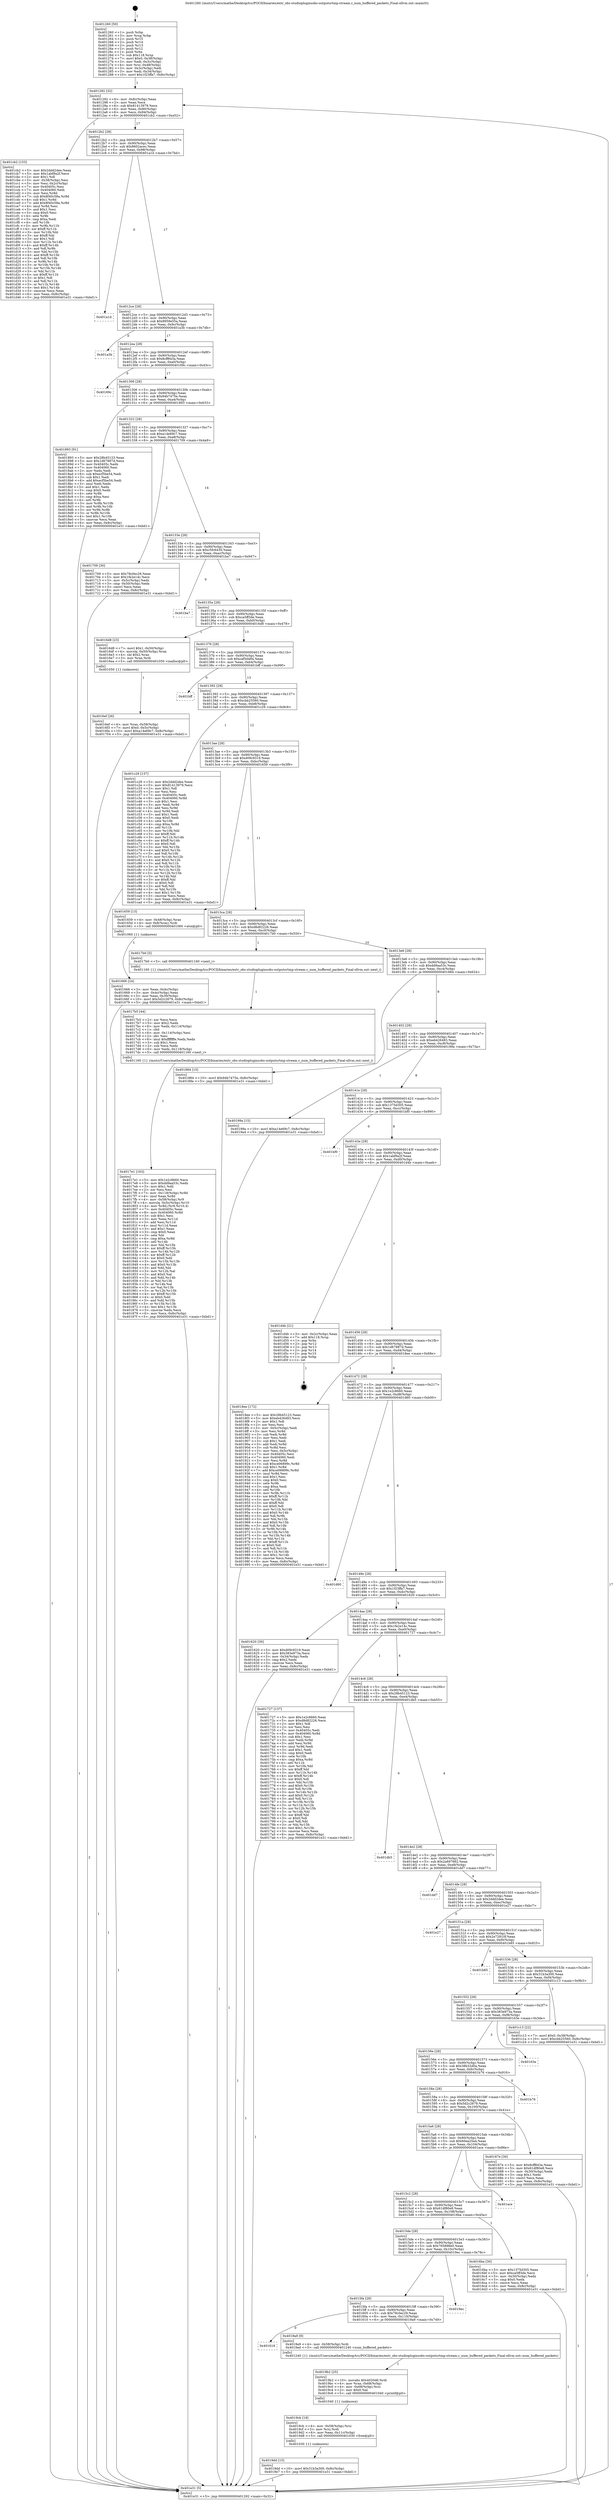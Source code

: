 digraph "0x401260" {
  label = "0x401260 (/mnt/c/Users/mathe/Desktop/tcc/POCII/binaries/extr_obs-studiopluginsobs-outputsrtmp-stream.c_num_buffered_packets_Final-ollvm.out::main(0))"
  labelloc = "t"
  node[shape=record]

  Entry [label="",width=0.3,height=0.3,shape=circle,fillcolor=black,style=filled]
  "0x401292" [label="{
     0x401292 [32]\l
     | [instrs]\l
     &nbsp;&nbsp;0x401292 \<+6\>: mov -0x8c(%rbp),%eax\l
     &nbsp;&nbsp;0x401298 \<+2\>: mov %eax,%ecx\l
     &nbsp;&nbsp;0x40129a \<+6\>: sub $0x81413979,%ecx\l
     &nbsp;&nbsp;0x4012a0 \<+6\>: mov %eax,-0x90(%rbp)\l
     &nbsp;&nbsp;0x4012a6 \<+6\>: mov %ecx,-0x94(%rbp)\l
     &nbsp;&nbsp;0x4012ac \<+6\>: je 0000000000401cb2 \<main+0xa52\>\l
  }"]
  "0x401cb2" [label="{
     0x401cb2 [153]\l
     | [instrs]\l
     &nbsp;&nbsp;0x401cb2 \<+5\>: mov $0x2ddd2dee,%eax\l
     &nbsp;&nbsp;0x401cb7 \<+5\>: mov $0x1abf9a2f,%ecx\l
     &nbsp;&nbsp;0x401cbc \<+2\>: mov $0x1,%dl\l
     &nbsp;&nbsp;0x401cbe \<+3\>: mov -0x38(%rbp),%esi\l
     &nbsp;&nbsp;0x401cc1 \<+3\>: mov %esi,-0x2c(%rbp)\l
     &nbsp;&nbsp;0x401cc4 \<+7\>: mov 0x40405c,%esi\l
     &nbsp;&nbsp;0x401ccb \<+7\>: mov 0x404060,%edi\l
     &nbsp;&nbsp;0x401cd2 \<+3\>: mov %esi,%r8d\l
     &nbsp;&nbsp;0x401cd5 \<+7\>: sub $0x8f40c58a,%r8d\l
     &nbsp;&nbsp;0x401cdc \<+4\>: sub $0x1,%r8d\l
     &nbsp;&nbsp;0x401ce0 \<+7\>: add $0x8f40c58a,%r8d\l
     &nbsp;&nbsp;0x401ce7 \<+4\>: imul %r8d,%esi\l
     &nbsp;&nbsp;0x401ceb \<+3\>: and $0x1,%esi\l
     &nbsp;&nbsp;0x401cee \<+3\>: cmp $0x0,%esi\l
     &nbsp;&nbsp;0x401cf1 \<+4\>: sete %r9b\l
     &nbsp;&nbsp;0x401cf5 \<+3\>: cmp $0xa,%edi\l
     &nbsp;&nbsp;0x401cf8 \<+4\>: setl %r10b\l
     &nbsp;&nbsp;0x401cfc \<+3\>: mov %r9b,%r11b\l
     &nbsp;&nbsp;0x401cff \<+4\>: xor $0xff,%r11b\l
     &nbsp;&nbsp;0x401d03 \<+3\>: mov %r10b,%bl\l
     &nbsp;&nbsp;0x401d06 \<+3\>: xor $0xff,%bl\l
     &nbsp;&nbsp;0x401d09 \<+3\>: xor $0x1,%dl\l
     &nbsp;&nbsp;0x401d0c \<+3\>: mov %r11b,%r14b\l
     &nbsp;&nbsp;0x401d0f \<+4\>: and $0xff,%r14b\l
     &nbsp;&nbsp;0x401d13 \<+3\>: and %dl,%r9b\l
     &nbsp;&nbsp;0x401d16 \<+3\>: mov %bl,%r15b\l
     &nbsp;&nbsp;0x401d19 \<+4\>: and $0xff,%r15b\l
     &nbsp;&nbsp;0x401d1d \<+3\>: and %dl,%r10b\l
     &nbsp;&nbsp;0x401d20 \<+3\>: or %r9b,%r14b\l
     &nbsp;&nbsp;0x401d23 \<+3\>: or %r10b,%r15b\l
     &nbsp;&nbsp;0x401d26 \<+3\>: xor %r15b,%r14b\l
     &nbsp;&nbsp;0x401d29 \<+3\>: or %bl,%r11b\l
     &nbsp;&nbsp;0x401d2c \<+4\>: xor $0xff,%r11b\l
     &nbsp;&nbsp;0x401d30 \<+3\>: or $0x1,%dl\l
     &nbsp;&nbsp;0x401d33 \<+3\>: and %dl,%r11b\l
     &nbsp;&nbsp;0x401d36 \<+3\>: or %r11b,%r14b\l
     &nbsp;&nbsp;0x401d39 \<+4\>: test $0x1,%r14b\l
     &nbsp;&nbsp;0x401d3d \<+3\>: cmovne %ecx,%eax\l
     &nbsp;&nbsp;0x401d40 \<+6\>: mov %eax,-0x8c(%rbp)\l
     &nbsp;&nbsp;0x401d46 \<+5\>: jmp 0000000000401e31 \<main+0xbd1\>\l
  }"]
  "0x4012b2" [label="{
     0x4012b2 [28]\l
     | [instrs]\l
     &nbsp;&nbsp;0x4012b2 \<+5\>: jmp 00000000004012b7 \<main+0x57\>\l
     &nbsp;&nbsp;0x4012b7 \<+6\>: mov -0x90(%rbp),%eax\l
     &nbsp;&nbsp;0x4012bd \<+5\>: sub $0x8602acec,%eax\l
     &nbsp;&nbsp;0x4012c2 \<+6\>: mov %eax,-0x98(%rbp)\l
     &nbsp;&nbsp;0x4012c8 \<+6\>: je 0000000000401a1d \<main+0x7bd\>\l
  }"]
  Exit [label="",width=0.3,height=0.3,shape=circle,fillcolor=black,style=filled,peripheries=2]
  "0x401a1d" [label="{
     0x401a1d\l
  }", style=dashed]
  "0x4012ce" [label="{
     0x4012ce [28]\l
     | [instrs]\l
     &nbsp;&nbsp;0x4012ce \<+5\>: jmp 00000000004012d3 \<main+0x73\>\l
     &nbsp;&nbsp;0x4012d3 \<+6\>: mov -0x90(%rbp),%eax\l
     &nbsp;&nbsp;0x4012d9 \<+5\>: sub $0x8959e55a,%eax\l
     &nbsp;&nbsp;0x4012de \<+6\>: mov %eax,-0x9c(%rbp)\l
     &nbsp;&nbsp;0x4012e4 \<+6\>: je 0000000000401a3b \<main+0x7db\>\l
  }"]
  "0x4019dd" [label="{
     0x4019dd [15]\l
     | [instrs]\l
     &nbsp;&nbsp;0x4019dd \<+10\>: movl $0x31b3a300,-0x8c(%rbp)\l
     &nbsp;&nbsp;0x4019e7 \<+5\>: jmp 0000000000401e31 \<main+0xbd1\>\l
  }"]
  "0x401a3b" [label="{
     0x401a3b\l
  }", style=dashed]
  "0x4012ea" [label="{
     0x4012ea [28]\l
     | [instrs]\l
     &nbsp;&nbsp;0x4012ea \<+5\>: jmp 00000000004012ef \<main+0x8f\>\l
     &nbsp;&nbsp;0x4012ef \<+6\>: mov -0x90(%rbp),%eax\l
     &nbsp;&nbsp;0x4012f5 \<+5\>: sub $0x8cff843a,%eax\l
     &nbsp;&nbsp;0x4012fa \<+6\>: mov %eax,-0xa0(%rbp)\l
     &nbsp;&nbsp;0x401300 \<+6\>: je 000000000040169c \<main+0x43c\>\l
  }"]
  "0x4019cb" [label="{
     0x4019cb [18]\l
     | [instrs]\l
     &nbsp;&nbsp;0x4019cb \<+4\>: mov -0x58(%rbp),%rsi\l
     &nbsp;&nbsp;0x4019cf \<+3\>: mov %rsi,%rdi\l
     &nbsp;&nbsp;0x4019d2 \<+6\>: mov %eax,-0x11c(%rbp)\l
     &nbsp;&nbsp;0x4019d8 \<+5\>: call 0000000000401030 \<free@plt\>\l
     | [calls]\l
     &nbsp;&nbsp;0x401030 \{1\} (unknown)\l
  }"]
  "0x40169c" [label="{
     0x40169c\l
  }", style=dashed]
  "0x401306" [label="{
     0x401306 [28]\l
     | [instrs]\l
     &nbsp;&nbsp;0x401306 \<+5\>: jmp 000000000040130b \<main+0xab\>\l
     &nbsp;&nbsp;0x40130b \<+6\>: mov -0x90(%rbp),%eax\l
     &nbsp;&nbsp;0x401311 \<+5\>: sub $0x94b7475e,%eax\l
     &nbsp;&nbsp;0x401316 \<+6\>: mov %eax,-0xa4(%rbp)\l
     &nbsp;&nbsp;0x40131c \<+6\>: je 0000000000401893 \<main+0x633\>\l
  }"]
  "0x4019b2" [label="{
     0x4019b2 [25]\l
     | [instrs]\l
     &nbsp;&nbsp;0x4019b2 \<+10\>: movabs $0x4020d6,%rdi\l
     &nbsp;&nbsp;0x4019bc \<+4\>: mov %rax,-0x68(%rbp)\l
     &nbsp;&nbsp;0x4019c0 \<+4\>: mov -0x68(%rbp),%rsi\l
     &nbsp;&nbsp;0x4019c4 \<+2\>: mov $0x0,%al\l
     &nbsp;&nbsp;0x4019c6 \<+5\>: call 0000000000401040 \<printf@plt\>\l
     | [calls]\l
     &nbsp;&nbsp;0x401040 \{1\} (unknown)\l
  }"]
  "0x401893" [label="{
     0x401893 [91]\l
     | [instrs]\l
     &nbsp;&nbsp;0x401893 \<+5\>: mov $0x28b45123,%eax\l
     &nbsp;&nbsp;0x401898 \<+5\>: mov $0x1d67887d,%ecx\l
     &nbsp;&nbsp;0x40189d \<+7\>: mov 0x40405c,%edx\l
     &nbsp;&nbsp;0x4018a4 \<+7\>: mov 0x404060,%esi\l
     &nbsp;&nbsp;0x4018ab \<+2\>: mov %edx,%edi\l
     &nbsp;&nbsp;0x4018ad \<+6\>: sub $0xecf5be54,%edi\l
     &nbsp;&nbsp;0x4018b3 \<+3\>: sub $0x1,%edi\l
     &nbsp;&nbsp;0x4018b6 \<+6\>: add $0xecf5be54,%edi\l
     &nbsp;&nbsp;0x4018bc \<+3\>: imul %edi,%edx\l
     &nbsp;&nbsp;0x4018bf \<+3\>: and $0x1,%edx\l
     &nbsp;&nbsp;0x4018c2 \<+3\>: cmp $0x0,%edx\l
     &nbsp;&nbsp;0x4018c5 \<+4\>: sete %r8b\l
     &nbsp;&nbsp;0x4018c9 \<+3\>: cmp $0xa,%esi\l
     &nbsp;&nbsp;0x4018cc \<+4\>: setl %r9b\l
     &nbsp;&nbsp;0x4018d0 \<+3\>: mov %r8b,%r10b\l
     &nbsp;&nbsp;0x4018d3 \<+3\>: and %r9b,%r10b\l
     &nbsp;&nbsp;0x4018d6 \<+3\>: xor %r9b,%r8b\l
     &nbsp;&nbsp;0x4018d9 \<+3\>: or %r8b,%r10b\l
     &nbsp;&nbsp;0x4018dc \<+4\>: test $0x1,%r10b\l
     &nbsp;&nbsp;0x4018e0 \<+3\>: cmovne %ecx,%eax\l
     &nbsp;&nbsp;0x4018e3 \<+6\>: mov %eax,-0x8c(%rbp)\l
     &nbsp;&nbsp;0x4018e9 \<+5\>: jmp 0000000000401e31 \<main+0xbd1\>\l
  }"]
  "0x401322" [label="{
     0x401322 [28]\l
     | [instrs]\l
     &nbsp;&nbsp;0x401322 \<+5\>: jmp 0000000000401327 \<main+0xc7\>\l
     &nbsp;&nbsp;0x401327 \<+6\>: mov -0x90(%rbp),%eax\l
     &nbsp;&nbsp;0x40132d \<+5\>: sub $0xa14e69c7,%eax\l
     &nbsp;&nbsp;0x401332 \<+6\>: mov %eax,-0xa8(%rbp)\l
     &nbsp;&nbsp;0x401338 \<+6\>: je 0000000000401709 \<main+0x4a9\>\l
  }"]
  "0x401616" [label="{
     0x401616\l
  }", style=dashed]
  "0x401709" [label="{
     0x401709 [30]\l
     | [instrs]\l
     &nbsp;&nbsp;0x401709 \<+5\>: mov $0x78c0ec29,%eax\l
     &nbsp;&nbsp;0x40170e \<+5\>: mov $0x1fe2e14c,%ecx\l
     &nbsp;&nbsp;0x401713 \<+3\>: mov -0x5c(%rbp),%edx\l
     &nbsp;&nbsp;0x401716 \<+3\>: cmp -0x50(%rbp),%edx\l
     &nbsp;&nbsp;0x401719 \<+3\>: cmovl %ecx,%eax\l
     &nbsp;&nbsp;0x40171c \<+6\>: mov %eax,-0x8c(%rbp)\l
     &nbsp;&nbsp;0x401722 \<+5\>: jmp 0000000000401e31 \<main+0xbd1\>\l
  }"]
  "0x40133e" [label="{
     0x40133e [28]\l
     | [instrs]\l
     &nbsp;&nbsp;0x40133e \<+5\>: jmp 0000000000401343 \<main+0xe3\>\l
     &nbsp;&nbsp;0x401343 \<+6\>: mov -0x90(%rbp),%eax\l
     &nbsp;&nbsp;0x401349 \<+5\>: sub $0xc5fc6430,%eax\l
     &nbsp;&nbsp;0x40134e \<+6\>: mov %eax,-0xac(%rbp)\l
     &nbsp;&nbsp;0x401354 \<+6\>: je 0000000000401ba7 \<main+0x947\>\l
  }"]
  "0x4019a9" [label="{
     0x4019a9 [9]\l
     | [instrs]\l
     &nbsp;&nbsp;0x4019a9 \<+4\>: mov -0x58(%rbp),%rdi\l
     &nbsp;&nbsp;0x4019ad \<+5\>: call 0000000000401240 \<num_buffered_packets\>\l
     | [calls]\l
     &nbsp;&nbsp;0x401240 \{1\} (/mnt/c/Users/mathe/Desktop/tcc/POCII/binaries/extr_obs-studiopluginsobs-outputsrtmp-stream.c_num_buffered_packets_Final-ollvm.out::num_buffered_packets)\l
  }"]
  "0x401ba7" [label="{
     0x401ba7\l
  }", style=dashed]
  "0x40135a" [label="{
     0x40135a [28]\l
     | [instrs]\l
     &nbsp;&nbsp;0x40135a \<+5\>: jmp 000000000040135f \<main+0xff\>\l
     &nbsp;&nbsp;0x40135f \<+6\>: mov -0x90(%rbp),%eax\l
     &nbsp;&nbsp;0x401365 \<+5\>: sub $0xca5ff3de,%eax\l
     &nbsp;&nbsp;0x40136a \<+6\>: mov %eax,-0xb0(%rbp)\l
     &nbsp;&nbsp;0x401370 \<+6\>: je 00000000004016d8 \<main+0x478\>\l
  }"]
  "0x4015fa" [label="{
     0x4015fa [28]\l
     | [instrs]\l
     &nbsp;&nbsp;0x4015fa \<+5\>: jmp 00000000004015ff \<main+0x39f\>\l
     &nbsp;&nbsp;0x4015ff \<+6\>: mov -0x90(%rbp),%eax\l
     &nbsp;&nbsp;0x401605 \<+5\>: sub $0x78c0ec29,%eax\l
     &nbsp;&nbsp;0x40160a \<+6\>: mov %eax,-0x110(%rbp)\l
     &nbsp;&nbsp;0x401610 \<+6\>: je 00000000004019a9 \<main+0x749\>\l
  }"]
  "0x4016d8" [label="{
     0x4016d8 [23]\l
     | [instrs]\l
     &nbsp;&nbsp;0x4016d8 \<+7\>: movl $0x1,-0x50(%rbp)\l
     &nbsp;&nbsp;0x4016df \<+4\>: movslq -0x50(%rbp),%rax\l
     &nbsp;&nbsp;0x4016e3 \<+4\>: shl $0x2,%rax\l
     &nbsp;&nbsp;0x4016e7 \<+3\>: mov %rax,%rdi\l
     &nbsp;&nbsp;0x4016ea \<+5\>: call 0000000000401050 \<malloc@plt\>\l
     | [calls]\l
     &nbsp;&nbsp;0x401050 \{1\} (unknown)\l
  }"]
  "0x401376" [label="{
     0x401376 [28]\l
     | [instrs]\l
     &nbsp;&nbsp;0x401376 \<+5\>: jmp 000000000040137b \<main+0x11b\>\l
     &nbsp;&nbsp;0x40137b \<+6\>: mov -0x90(%rbp),%eax\l
     &nbsp;&nbsp;0x401381 \<+5\>: sub $0xcaf5d484,%eax\l
     &nbsp;&nbsp;0x401386 \<+6\>: mov %eax,-0xb4(%rbp)\l
     &nbsp;&nbsp;0x40138c \<+6\>: je 0000000000401bff \<main+0x99f\>\l
  }"]
  "0x4019ec" [label="{
     0x4019ec\l
  }", style=dashed]
  "0x401bff" [label="{
     0x401bff\l
  }", style=dashed]
  "0x401392" [label="{
     0x401392 [28]\l
     | [instrs]\l
     &nbsp;&nbsp;0x401392 \<+5\>: jmp 0000000000401397 \<main+0x137\>\l
     &nbsp;&nbsp;0x401397 \<+6\>: mov -0x90(%rbp),%eax\l
     &nbsp;&nbsp;0x40139d \<+5\>: sub $0xcbb25560,%eax\l
     &nbsp;&nbsp;0x4013a2 \<+6\>: mov %eax,-0xb8(%rbp)\l
     &nbsp;&nbsp;0x4013a8 \<+6\>: je 0000000000401c29 \<main+0x9c9\>\l
  }"]
  "0x4017e1" [label="{
     0x4017e1 [163]\l
     | [instrs]\l
     &nbsp;&nbsp;0x4017e1 \<+5\>: mov $0x1e2c8660,%ecx\l
     &nbsp;&nbsp;0x4017e6 \<+5\>: mov $0xdd9aa53c,%edx\l
     &nbsp;&nbsp;0x4017eb \<+3\>: mov $0x1,%dil\l
     &nbsp;&nbsp;0x4017ee \<+2\>: xor %esi,%esi\l
     &nbsp;&nbsp;0x4017f0 \<+7\>: mov -0x118(%rbp),%r8d\l
     &nbsp;&nbsp;0x4017f7 \<+4\>: imul %eax,%r8d\l
     &nbsp;&nbsp;0x4017fb \<+4\>: mov -0x58(%rbp),%r9\l
     &nbsp;&nbsp;0x4017ff \<+4\>: movslq -0x5c(%rbp),%r10\l
     &nbsp;&nbsp;0x401803 \<+4\>: mov %r8d,(%r9,%r10,4)\l
     &nbsp;&nbsp;0x401807 \<+7\>: mov 0x40405c,%eax\l
     &nbsp;&nbsp;0x40180e \<+8\>: mov 0x404060,%r8d\l
     &nbsp;&nbsp;0x401816 \<+3\>: sub $0x1,%esi\l
     &nbsp;&nbsp;0x401819 \<+3\>: mov %eax,%r11d\l
     &nbsp;&nbsp;0x40181c \<+3\>: add %esi,%r11d\l
     &nbsp;&nbsp;0x40181f \<+4\>: imul %r11d,%eax\l
     &nbsp;&nbsp;0x401823 \<+3\>: and $0x1,%eax\l
     &nbsp;&nbsp;0x401826 \<+3\>: cmp $0x0,%eax\l
     &nbsp;&nbsp;0x401829 \<+3\>: sete %bl\l
     &nbsp;&nbsp;0x40182c \<+4\>: cmp $0xa,%r8d\l
     &nbsp;&nbsp;0x401830 \<+4\>: setl %r14b\l
     &nbsp;&nbsp;0x401834 \<+3\>: mov %bl,%r15b\l
     &nbsp;&nbsp;0x401837 \<+4\>: xor $0xff,%r15b\l
     &nbsp;&nbsp;0x40183b \<+3\>: mov %r14b,%r12b\l
     &nbsp;&nbsp;0x40183e \<+4\>: xor $0xff,%r12b\l
     &nbsp;&nbsp;0x401842 \<+4\>: xor $0x0,%dil\l
     &nbsp;&nbsp;0x401846 \<+3\>: mov %r15b,%r13b\l
     &nbsp;&nbsp;0x401849 \<+4\>: and $0x0,%r13b\l
     &nbsp;&nbsp;0x40184d \<+3\>: and %dil,%bl\l
     &nbsp;&nbsp;0x401850 \<+3\>: mov %r12b,%al\l
     &nbsp;&nbsp;0x401853 \<+2\>: and $0x0,%al\l
     &nbsp;&nbsp;0x401855 \<+3\>: and %dil,%r14b\l
     &nbsp;&nbsp;0x401858 \<+3\>: or %bl,%r13b\l
     &nbsp;&nbsp;0x40185b \<+3\>: or %r14b,%al\l
     &nbsp;&nbsp;0x40185e \<+3\>: xor %al,%r13b\l
     &nbsp;&nbsp;0x401861 \<+3\>: or %r12b,%r15b\l
     &nbsp;&nbsp;0x401864 \<+4\>: xor $0xff,%r15b\l
     &nbsp;&nbsp;0x401868 \<+4\>: or $0x0,%dil\l
     &nbsp;&nbsp;0x40186c \<+3\>: and %dil,%r15b\l
     &nbsp;&nbsp;0x40186f \<+3\>: or %r15b,%r13b\l
     &nbsp;&nbsp;0x401872 \<+4\>: test $0x1,%r13b\l
     &nbsp;&nbsp;0x401876 \<+3\>: cmovne %edx,%ecx\l
     &nbsp;&nbsp;0x401879 \<+6\>: mov %ecx,-0x8c(%rbp)\l
     &nbsp;&nbsp;0x40187f \<+5\>: jmp 0000000000401e31 \<main+0xbd1\>\l
  }"]
  "0x401c29" [label="{
     0x401c29 [137]\l
     | [instrs]\l
     &nbsp;&nbsp;0x401c29 \<+5\>: mov $0x2ddd2dee,%eax\l
     &nbsp;&nbsp;0x401c2e \<+5\>: mov $0x81413979,%ecx\l
     &nbsp;&nbsp;0x401c33 \<+2\>: mov $0x1,%dl\l
     &nbsp;&nbsp;0x401c35 \<+2\>: xor %esi,%esi\l
     &nbsp;&nbsp;0x401c37 \<+7\>: mov 0x40405c,%edi\l
     &nbsp;&nbsp;0x401c3e \<+8\>: mov 0x404060,%r8d\l
     &nbsp;&nbsp;0x401c46 \<+3\>: sub $0x1,%esi\l
     &nbsp;&nbsp;0x401c49 \<+3\>: mov %edi,%r9d\l
     &nbsp;&nbsp;0x401c4c \<+3\>: add %esi,%r9d\l
     &nbsp;&nbsp;0x401c4f \<+4\>: imul %r9d,%edi\l
     &nbsp;&nbsp;0x401c53 \<+3\>: and $0x1,%edi\l
     &nbsp;&nbsp;0x401c56 \<+3\>: cmp $0x0,%edi\l
     &nbsp;&nbsp;0x401c59 \<+4\>: sete %r10b\l
     &nbsp;&nbsp;0x401c5d \<+4\>: cmp $0xa,%r8d\l
     &nbsp;&nbsp;0x401c61 \<+4\>: setl %r11b\l
     &nbsp;&nbsp;0x401c65 \<+3\>: mov %r10b,%bl\l
     &nbsp;&nbsp;0x401c68 \<+3\>: xor $0xff,%bl\l
     &nbsp;&nbsp;0x401c6b \<+3\>: mov %r11b,%r14b\l
     &nbsp;&nbsp;0x401c6e \<+4\>: xor $0xff,%r14b\l
     &nbsp;&nbsp;0x401c72 \<+3\>: xor $0x0,%dl\l
     &nbsp;&nbsp;0x401c75 \<+3\>: mov %bl,%r15b\l
     &nbsp;&nbsp;0x401c78 \<+4\>: and $0x0,%r15b\l
     &nbsp;&nbsp;0x401c7c \<+3\>: and %dl,%r10b\l
     &nbsp;&nbsp;0x401c7f \<+3\>: mov %r14b,%r12b\l
     &nbsp;&nbsp;0x401c82 \<+4\>: and $0x0,%r12b\l
     &nbsp;&nbsp;0x401c86 \<+3\>: and %dl,%r11b\l
     &nbsp;&nbsp;0x401c89 \<+3\>: or %r10b,%r15b\l
     &nbsp;&nbsp;0x401c8c \<+3\>: or %r11b,%r12b\l
     &nbsp;&nbsp;0x401c8f \<+3\>: xor %r12b,%r15b\l
     &nbsp;&nbsp;0x401c92 \<+3\>: or %r14b,%bl\l
     &nbsp;&nbsp;0x401c95 \<+3\>: xor $0xff,%bl\l
     &nbsp;&nbsp;0x401c98 \<+3\>: or $0x0,%dl\l
     &nbsp;&nbsp;0x401c9b \<+2\>: and %dl,%bl\l
     &nbsp;&nbsp;0x401c9d \<+3\>: or %bl,%r15b\l
     &nbsp;&nbsp;0x401ca0 \<+4\>: test $0x1,%r15b\l
     &nbsp;&nbsp;0x401ca4 \<+3\>: cmovne %ecx,%eax\l
     &nbsp;&nbsp;0x401ca7 \<+6\>: mov %eax,-0x8c(%rbp)\l
     &nbsp;&nbsp;0x401cad \<+5\>: jmp 0000000000401e31 \<main+0xbd1\>\l
  }"]
  "0x4013ae" [label="{
     0x4013ae [28]\l
     | [instrs]\l
     &nbsp;&nbsp;0x4013ae \<+5\>: jmp 00000000004013b3 \<main+0x153\>\l
     &nbsp;&nbsp;0x4013b3 \<+6\>: mov -0x90(%rbp),%eax\l
     &nbsp;&nbsp;0x4013b9 \<+5\>: sub $0xd09c9319,%eax\l
     &nbsp;&nbsp;0x4013be \<+6\>: mov %eax,-0xbc(%rbp)\l
     &nbsp;&nbsp;0x4013c4 \<+6\>: je 0000000000401659 \<main+0x3f9\>\l
  }"]
  "0x4017b5" [label="{
     0x4017b5 [44]\l
     | [instrs]\l
     &nbsp;&nbsp;0x4017b5 \<+2\>: xor %ecx,%ecx\l
     &nbsp;&nbsp;0x4017b7 \<+5\>: mov $0x2,%edx\l
     &nbsp;&nbsp;0x4017bc \<+6\>: mov %edx,-0x114(%rbp)\l
     &nbsp;&nbsp;0x4017c2 \<+1\>: cltd\l
     &nbsp;&nbsp;0x4017c3 \<+6\>: mov -0x114(%rbp),%esi\l
     &nbsp;&nbsp;0x4017c9 \<+2\>: idiv %esi\l
     &nbsp;&nbsp;0x4017cb \<+6\>: imul $0xfffffffe,%edx,%edx\l
     &nbsp;&nbsp;0x4017d1 \<+3\>: sub $0x1,%ecx\l
     &nbsp;&nbsp;0x4017d4 \<+2\>: sub %ecx,%edx\l
     &nbsp;&nbsp;0x4017d6 \<+6\>: mov %edx,-0x118(%rbp)\l
     &nbsp;&nbsp;0x4017dc \<+5\>: call 0000000000401160 \<next_i\>\l
     | [calls]\l
     &nbsp;&nbsp;0x401160 \{1\} (/mnt/c/Users/mathe/Desktop/tcc/POCII/binaries/extr_obs-studiopluginsobs-outputsrtmp-stream.c_num_buffered_packets_Final-ollvm.out::next_i)\l
  }"]
  "0x401659" [label="{
     0x401659 [13]\l
     | [instrs]\l
     &nbsp;&nbsp;0x401659 \<+4\>: mov -0x48(%rbp),%rax\l
     &nbsp;&nbsp;0x40165d \<+4\>: mov 0x8(%rax),%rdi\l
     &nbsp;&nbsp;0x401661 \<+5\>: call 0000000000401060 \<atoi@plt\>\l
     | [calls]\l
     &nbsp;&nbsp;0x401060 \{1\} (unknown)\l
  }"]
  "0x4013ca" [label="{
     0x4013ca [28]\l
     | [instrs]\l
     &nbsp;&nbsp;0x4013ca \<+5\>: jmp 00000000004013cf \<main+0x16f\>\l
     &nbsp;&nbsp;0x4013cf \<+6\>: mov -0x90(%rbp),%eax\l
     &nbsp;&nbsp;0x4013d5 \<+5\>: sub $0xd8d82226,%eax\l
     &nbsp;&nbsp;0x4013da \<+6\>: mov %eax,-0xc0(%rbp)\l
     &nbsp;&nbsp;0x4013e0 \<+6\>: je 00000000004017b0 \<main+0x550\>\l
  }"]
  "0x4016ef" [label="{
     0x4016ef [26]\l
     | [instrs]\l
     &nbsp;&nbsp;0x4016ef \<+4\>: mov %rax,-0x58(%rbp)\l
     &nbsp;&nbsp;0x4016f3 \<+7\>: movl $0x0,-0x5c(%rbp)\l
     &nbsp;&nbsp;0x4016fa \<+10\>: movl $0xa14e69c7,-0x8c(%rbp)\l
     &nbsp;&nbsp;0x401704 \<+5\>: jmp 0000000000401e31 \<main+0xbd1\>\l
  }"]
  "0x4017b0" [label="{
     0x4017b0 [5]\l
     | [instrs]\l
     &nbsp;&nbsp;0x4017b0 \<+5\>: call 0000000000401160 \<next_i\>\l
     | [calls]\l
     &nbsp;&nbsp;0x401160 \{1\} (/mnt/c/Users/mathe/Desktop/tcc/POCII/binaries/extr_obs-studiopluginsobs-outputsrtmp-stream.c_num_buffered_packets_Final-ollvm.out::next_i)\l
  }"]
  "0x4013e6" [label="{
     0x4013e6 [28]\l
     | [instrs]\l
     &nbsp;&nbsp;0x4013e6 \<+5\>: jmp 00000000004013eb \<main+0x18b\>\l
     &nbsp;&nbsp;0x4013eb \<+6\>: mov -0x90(%rbp),%eax\l
     &nbsp;&nbsp;0x4013f1 \<+5\>: sub $0xdd9aa53c,%eax\l
     &nbsp;&nbsp;0x4013f6 \<+6\>: mov %eax,-0xc4(%rbp)\l
     &nbsp;&nbsp;0x4013fc \<+6\>: je 0000000000401884 \<main+0x624\>\l
  }"]
  "0x4015de" [label="{
     0x4015de [28]\l
     | [instrs]\l
     &nbsp;&nbsp;0x4015de \<+5\>: jmp 00000000004015e3 \<main+0x383\>\l
     &nbsp;&nbsp;0x4015e3 \<+6\>: mov -0x90(%rbp),%eax\l
     &nbsp;&nbsp;0x4015e9 \<+5\>: sub $0x765898e0,%eax\l
     &nbsp;&nbsp;0x4015ee \<+6\>: mov %eax,-0x10c(%rbp)\l
     &nbsp;&nbsp;0x4015f4 \<+6\>: je 00000000004019ec \<main+0x78c\>\l
  }"]
  "0x401884" [label="{
     0x401884 [15]\l
     | [instrs]\l
     &nbsp;&nbsp;0x401884 \<+10\>: movl $0x94b7475e,-0x8c(%rbp)\l
     &nbsp;&nbsp;0x40188e \<+5\>: jmp 0000000000401e31 \<main+0xbd1\>\l
  }"]
  "0x401402" [label="{
     0x401402 [28]\l
     | [instrs]\l
     &nbsp;&nbsp;0x401402 \<+5\>: jmp 0000000000401407 \<main+0x1a7\>\l
     &nbsp;&nbsp;0x401407 \<+6\>: mov -0x90(%rbp),%eax\l
     &nbsp;&nbsp;0x40140d \<+5\>: sub $0xeb426483,%eax\l
     &nbsp;&nbsp;0x401412 \<+6\>: mov %eax,-0xc8(%rbp)\l
     &nbsp;&nbsp;0x401418 \<+6\>: je 000000000040199a \<main+0x73a\>\l
  }"]
  "0x4016ba" [label="{
     0x4016ba [30]\l
     | [instrs]\l
     &nbsp;&nbsp;0x4016ba \<+5\>: mov $0x1375d305,%eax\l
     &nbsp;&nbsp;0x4016bf \<+5\>: mov $0xca5ff3de,%ecx\l
     &nbsp;&nbsp;0x4016c4 \<+3\>: mov -0x30(%rbp),%edx\l
     &nbsp;&nbsp;0x4016c7 \<+3\>: cmp $0x0,%edx\l
     &nbsp;&nbsp;0x4016ca \<+3\>: cmove %ecx,%eax\l
     &nbsp;&nbsp;0x4016cd \<+6\>: mov %eax,-0x8c(%rbp)\l
     &nbsp;&nbsp;0x4016d3 \<+5\>: jmp 0000000000401e31 \<main+0xbd1\>\l
  }"]
  "0x40199a" [label="{
     0x40199a [15]\l
     | [instrs]\l
     &nbsp;&nbsp;0x40199a \<+10\>: movl $0xa14e69c7,-0x8c(%rbp)\l
     &nbsp;&nbsp;0x4019a4 \<+5\>: jmp 0000000000401e31 \<main+0xbd1\>\l
  }"]
  "0x40141e" [label="{
     0x40141e [28]\l
     | [instrs]\l
     &nbsp;&nbsp;0x40141e \<+5\>: jmp 0000000000401423 \<main+0x1c3\>\l
     &nbsp;&nbsp;0x401423 \<+6\>: mov -0x90(%rbp),%eax\l
     &nbsp;&nbsp;0x401429 \<+5\>: sub $0x1375d305,%eax\l
     &nbsp;&nbsp;0x40142e \<+6\>: mov %eax,-0xcc(%rbp)\l
     &nbsp;&nbsp;0x401434 \<+6\>: je 0000000000401bf0 \<main+0x990\>\l
  }"]
  "0x4015c2" [label="{
     0x4015c2 [28]\l
     | [instrs]\l
     &nbsp;&nbsp;0x4015c2 \<+5\>: jmp 00000000004015c7 \<main+0x367\>\l
     &nbsp;&nbsp;0x4015c7 \<+6\>: mov -0x90(%rbp),%eax\l
     &nbsp;&nbsp;0x4015cd \<+5\>: sub $0x61df80e8,%eax\l
     &nbsp;&nbsp;0x4015d2 \<+6\>: mov %eax,-0x108(%rbp)\l
     &nbsp;&nbsp;0x4015d8 \<+6\>: je 00000000004016ba \<main+0x45a\>\l
  }"]
  "0x401bf0" [label="{
     0x401bf0\l
  }", style=dashed]
  "0x40143a" [label="{
     0x40143a [28]\l
     | [instrs]\l
     &nbsp;&nbsp;0x40143a \<+5\>: jmp 000000000040143f \<main+0x1df\>\l
     &nbsp;&nbsp;0x40143f \<+6\>: mov -0x90(%rbp),%eax\l
     &nbsp;&nbsp;0x401445 \<+5\>: sub $0x1abf9a2f,%eax\l
     &nbsp;&nbsp;0x40144a \<+6\>: mov %eax,-0xd0(%rbp)\l
     &nbsp;&nbsp;0x401450 \<+6\>: je 0000000000401d4b \<main+0xaeb\>\l
  }"]
  "0x401ace" [label="{
     0x401ace\l
  }", style=dashed]
  "0x401d4b" [label="{
     0x401d4b [21]\l
     | [instrs]\l
     &nbsp;&nbsp;0x401d4b \<+3\>: mov -0x2c(%rbp),%eax\l
     &nbsp;&nbsp;0x401d4e \<+7\>: add $0x118,%rsp\l
     &nbsp;&nbsp;0x401d55 \<+1\>: pop %rbx\l
     &nbsp;&nbsp;0x401d56 \<+2\>: pop %r12\l
     &nbsp;&nbsp;0x401d58 \<+2\>: pop %r13\l
     &nbsp;&nbsp;0x401d5a \<+2\>: pop %r14\l
     &nbsp;&nbsp;0x401d5c \<+2\>: pop %r15\l
     &nbsp;&nbsp;0x401d5e \<+1\>: pop %rbp\l
     &nbsp;&nbsp;0x401d5f \<+1\>: ret\l
  }"]
  "0x401456" [label="{
     0x401456 [28]\l
     | [instrs]\l
     &nbsp;&nbsp;0x401456 \<+5\>: jmp 000000000040145b \<main+0x1fb\>\l
     &nbsp;&nbsp;0x40145b \<+6\>: mov -0x90(%rbp),%eax\l
     &nbsp;&nbsp;0x401461 \<+5\>: sub $0x1d67887d,%eax\l
     &nbsp;&nbsp;0x401466 \<+6\>: mov %eax,-0xd4(%rbp)\l
     &nbsp;&nbsp;0x40146c \<+6\>: je 00000000004018ee \<main+0x68e\>\l
  }"]
  "0x4015a6" [label="{
     0x4015a6 [28]\l
     | [instrs]\l
     &nbsp;&nbsp;0x4015a6 \<+5\>: jmp 00000000004015ab \<main+0x34b\>\l
     &nbsp;&nbsp;0x4015ab \<+6\>: mov -0x90(%rbp),%eax\l
     &nbsp;&nbsp;0x4015b1 \<+5\>: sub $0x60ea25a4,%eax\l
     &nbsp;&nbsp;0x4015b6 \<+6\>: mov %eax,-0x104(%rbp)\l
     &nbsp;&nbsp;0x4015bc \<+6\>: je 0000000000401ace \<main+0x86e\>\l
  }"]
  "0x4018ee" [label="{
     0x4018ee [172]\l
     | [instrs]\l
     &nbsp;&nbsp;0x4018ee \<+5\>: mov $0x28b45123,%eax\l
     &nbsp;&nbsp;0x4018f3 \<+5\>: mov $0xeb426483,%ecx\l
     &nbsp;&nbsp;0x4018f8 \<+2\>: mov $0x1,%dl\l
     &nbsp;&nbsp;0x4018fa \<+2\>: xor %esi,%esi\l
     &nbsp;&nbsp;0x4018fc \<+3\>: mov -0x5c(%rbp),%edi\l
     &nbsp;&nbsp;0x4018ff \<+3\>: mov %esi,%r8d\l
     &nbsp;&nbsp;0x401902 \<+3\>: sub %edi,%r8d\l
     &nbsp;&nbsp;0x401905 \<+2\>: mov %esi,%edi\l
     &nbsp;&nbsp;0x401907 \<+3\>: sub $0x1,%edi\l
     &nbsp;&nbsp;0x40190a \<+3\>: add %edi,%r8d\l
     &nbsp;&nbsp;0x40190d \<+3\>: sub %r8d,%esi\l
     &nbsp;&nbsp;0x401910 \<+3\>: mov %esi,-0x5c(%rbp)\l
     &nbsp;&nbsp;0x401913 \<+7\>: mov 0x40405c,%esi\l
     &nbsp;&nbsp;0x40191a \<+7\>: mov 0x404060,%edi\l
     &nbsp;&nbsp;0x401921 \<+3\>: mov %esi,%r8d\l
     &nbsp;&nbsp;0x401924 \<+7\>: sub $0xce06899c,%r8d\l
     &nbsp;&nbsp;0x40192b \<+4\>: sub $0x1,%r8d\l
     &nbsp;&nbsp;0x40192f \<+7\>: add $0xce06899c,%r8d\l
     &nbsp;&nbsp;0x401936 \<+4\>: imul %r8d,%esi\l
     &nbsp;&nbsp;0x40193a \<+3\>: and $0x1,%esi\l
     &nbsp;&nbsp;0x40193d \<+3\>: cmp $0x0,%esi\l
     &nbsp;&nbsp;0x401940 \<+4\>: sete %r9b\l
     &nbsp;&nbsp;0x401944 \<+3\>: cmp $0xa,%edi\l
     &nbsp;&nbsp;0x401947 \<+4\>: setl %r10b\l
     &nbsp;&nbsp;0x40194b \<+3\>: mov %r9b,%r11b\l
     &nbsp;&nbsp;0x40194e \<+4\>: xor $0xff,%r11b\l
     &nbsp;&nbsp;0x401952 \<+3\>: mov %r10b,%bl\l
     &nbsp;&nbsp;0x401955 \<+3\>: xor $0xff,%bl\l
     &nbsp;&nbsp;0x401958 \<+3\>: xor $0x0,%dl\l
     &nbsp;&nbsp;0x40195b \<+3\>: mov %r11b,%r14b\l
     &nbsp;&nbsp;0x40195e \<+4\>: and $0x0,%r14b\l
     &nbsp;&nbsp;0x401962 \<+3\>: and %dl,%r9b\l
     &nbsp;&nbsp;0x401965 \<+3\>: mov %bl,%r15b\l
     &nbsp;&nbsp;0x401968 \<+4\>: and $0x0,%r15b\l
     &nbsp;&nbsp;0x40196c \<+3\>: and %dl,%r10b\l
     &nbsp;&nbsp;0x40196f \<+3\>: or %r9b,%r14b\l
     &nbsp;&nbsp;0x401972 \<+3\>: or %r10b,%r15b\l
     &nbsp;&nbsp;0x401975 \<+3\>: xor %r15b,%r14b\l
     &nbsp;&nbsp;0x401978 \<+3\>: or %bl,%r11b\l
     &nbsp;&nbsp;0x40197b \<+4\>: xor $0xff,%r11b\l
     &nbsp;&nbsp;0x40197f \<+3\>: or $0x0,%dl\l
     &nbsp;&nbsp;0x401982 \<+3\>: and %dl,%r11b\l
     &nbsp;&nbsp;0x401985 \<+3\>: or %r11b,%r14b\l
     &nbsp;&nbsp;0x401988 \<+4\>: test $0x1,%r14b\l
     &nbsp;&nbsp;0x40198c \<+3\>: cmovne %ecx,%eax\l
     &nbsp;&nbsp;0x40198f \<+6\>: mov %eax,-0x8c(%rbp)\l
     &nbsp;&nbsp;0x401995 \<+5\>: jmp 0000000000401e31 \<main+0xbd1\>\l
  }"]
  "0x401472" [label="{
     0x401472 [28]\l
     | [instrs]\l
     &nbsp;&nbsp;0x401472 \<+5\>: jmp 0000000000401477 \<main+0x217\>\l
     &nbsp;&nbsp;0x401477 \<+6\>: mov -0x90(%rbp),%eax\l
     &nbsp;&nbsp;0x40147d \<+5\>: sub $0x1e2c8660,%eax\l
     &nbsp;&nbsp;0x401482 \<+6\>: mov %eax,-0xd8(%rbp)\l
     &nbsp;&nbsp;0x401488 \<+6\>: je 0000000000401d60 \<main+0xb00\>\l
  }"]
  "0x40167e" [label="{
     0x40167e [30]\l
     | [instrs]\l
     &nbsp;&nbsp;0x40167e \<+5\>: mov $0x8cff843a,%eax\l
     &nbsp;&nbsp;0x401683 \<+5\>: mov $0x61df80e8,%ecx\l
     &nbsp;&nbsp;0x401688 \<+3\>: mov -0x30(%rbp),%edx\l
     &nbsp;&nbsp;0x40168b \<+3\>: cmp $0x1,%edx\l
     &nbsp;&nbsp;0x40168e \<+3\>: cmovl %ecx,%eax\l
     &nbsp;&nbsp;0x401691 \<+6\>: mov %eax,-0x8c(%rbp)\l
     &nbsp;&nbsp;0x401697 \<+5\>: jmp 0000000000401e31 \<main+0xbd1\>\l
  }"]
  "0x401d60" [label="{
     0x401d60\l
  }", style=dashed]
  "0x40148e" [label="{
     0x40148e [28]\l
     | [instrs]\l
     &nbsp;&nbsp;0x40148e \<+5\>: jmp 0000000000401493 \<main+0x233\>\l
     &nbsp;&nbsp;0x401493 \<+6\>: mov -0x90(%rbp),%eax\l
     &nbsp;&nbsp;0x401499 \<+5\>: sub $0x1f23ffa7,%eax\l
     &nbsp;&nbsp;0x40149e \<+6\>: mov %eax,-0xdc(%rbp)\l
     &nbsp;&nbsp;0x4014a4 \<+6\>: je 0000000000401620 \<main+0x3c0\>\l
  }"]
  "0x40158a" [label="{
     0x40158a [28]\l
     | [instrs]\l
     &nbsp;&nbsp;0x40158a \<+5\>: jmp 000000000040158f \<main+0x32f\>\l
     &nbsp;&nbsp;0x40158f \<+6\>: mov -0x90(%rbp),%eax\l
     &nbsp;&nbsp;0x401595 \<+5\>: sub $0x5d2c2679,%eax\l
     &nbsp;&nbsp;0x40159a \<+6\>: mov %eax,-0x100(%rbp)\l
     &nbsp;&nbsp;0x4015a0 \<+6\>: je 000000000040167e \<main+0x41e\>\l
  }"]
  "0x401620" [label="{
     0x401620 [30]\l
     | [instrs]\l
     &nbsp;&nbsp;0x401620 \<+5\>: mov $0xd09c9319,%eax\l
     &nbsp;&nbsp;0x401625 \<+5\>: mov $0x383e973a,%ecx\l
     &nbsp;&nbsp;0x40162a \<+3\>: mov -0x34(%rbp),%edx\l
     &nbsp;&nbsp;0x40162d \<+3\>: cmp $0x2,%edx\l
     &nbsp;&nbsp;0x401630 \<+3\>: cmovne %ecx,%eax\l
     &nbsp;&nbsp;0x401633 \<+6\>: mov %eax,-0x8c(%rbp)\l
     &nbsp;&nbsp;0x401639 \<+5\>: jmp 0000000000401e31 \<main+0xbd1\>\l
  }"]
  "0x4014aa" [label="{
     0x4014aa [28]\l
     | [instrs]\l
     &nbsp;&nbsp;0x4014aa \<+5\>: jmp 00000000004014af \<main+0x24f\>\l
     &nbsp;&nbsp;0x4014af \<+6\>: mov -0x90(%rbp),%eax\l
     &nbsp;&nbsp;0x4014b5 \<+5\>: sub $0x1fe2e14c,%eax\l
     &nbsp;&nbsp;0x4014ba \<+6\>: mov %eax,-0xe0(%rbp)\l
     &nbsp;&nbsp;0x4014c0 \<+6\>: je 0000000000401727 \<main+0x4c7\>\l
  }"]
  "0x401e31" [label="{
     0x401e31 [5]\l
     | [instrs]\l
     &nbsp;&nbsp;0x401e31 \<+5\>: jmp 0000000000401292 \<main+0x32\>\l
  }"]
  "0x401260" [label="{
     0x401260 [50]\l
     | [instrs]\l
     &nbsp;&nbsp;0x401260 \<+1\>: push %rbp\l
     &nbsp;&nbsp;0x401261 \<+3\>: mov %rsp,%rbp\l
     &nbsp;&nbsp;0x401264 \<+2\>: push %r15\l
     &nbsp;&nbsp;0x401266 \<+2\>: push %r14\l
     &nbsp;&nbsp;0x401268 \<+2\>: push %r13\l
     &nbsp;&nbsp;0x40126a \<+2\>: push %r12\l
     &nbsp;&nbsp;0x40126c \<+1\>: push %rbx\l
     &nbsp;&nbsp;0x40126d \<+7\>: sub $0x118,%rsp\l
     &nbsp;&nbsp;0x401274 \<+7\>: movl $0x0,-0x38(%rbp)\l
     &nbsp;&nbsp;0x40127b \<+3\>: mov %edi,-0x3c(%rbp)\l
     &nbsp;&nbsp;0x40127e \<+4\>: mov %rsi,-0x48(%rbp)\l
     &nbsp;&nbsp;0x401282 \<+3\>: mov -0x3c(%rbp),%edi\l
     &nbsp;&nbsp;0x401285 \<+3\>: mov %edi,-0x34(%rbp)\l
     &nbsp;&nbsp;0x401288 \<+10\>: movl $0x1f23ffa7,-0x8c(%rbp)\l
  }"]
  "0x401666" [label="{
     0x401666 [24]\l
     | [instrs]\l
     &nbsp;&nbsp;0x401666 \<+3\>: mov %eax,-0x4c(%rbp)\l
     &nbsp;&nbsp;0x401669 \<+3\>: mov -0x4c(%rbp),%eax\l
     &nbsp;&nbsp;0x40166c \<+3\>: mov %eax,-0x30(%rbp)\l
     &nbsp;&nbsp;0x40166f \<+10\>: movl $0x5d2c2679,-0x8c(%rbp)\l
     &nbsp;&nbsp;0x401679 \<+5\>: jmp 0000000000401e31 \<main+0xbd1\>\l
  }"]
  "0x401b76" [label="{
     0x401b76\l
  }", style=dashed]
  "0x401727" [label="{
     0x401727 [137]\l
     | [instrs]\l
     &nbsp;&nbsp;0x401727 \<+5\>: mov $0x1e2c8660,%eax\l
     &nbsp;&nbsp;0x40172c \<+5\>: mov $0xd8d82226,%ecx\l
     &nbsp;&nbsp;0x401731 \<+2\>: mov $0x1,%dl\l
     &nbsp;&nbsp;0x401733 \<+2\>: xor %esi,%esi\l
     &nbsp;&nbsp;0x401735 \<+7\>: mov 0x40405c,%edi\l
     &nbsp;&nbsp;0x40173c \<+8\>: mov 0x404060,%r8d\l
     &nbsp;&nbsp;0x401744 \<+3\>: sub $0x1,%esi\l
     &nbsp;&nbsp;0x401747 \<+3\>: mov %edi,%r9d\l
     &nbsp;&nbsp;0x40174a \<+3\>: add %esi,%r9d\l
     &nbsp;&nbsp;0x40174d \<+4\>: imul %r9d,%edi\l
     &nbsp;&nbsp;0x401751 \<+3\>: and $0x1,%edi\l
     &nbsp;&nbsp;0x401754 \<+3\>: cmp $0x0,%edi\l
     &nbsp;&nbsp;0x401757 \<+4\>: sete %r10b\l
     &nbsp;&nbsp;0x40175b \<+4\>: cmp $0xa,%r8d\l
     &nbsp;&nbsp;0x40175f \<+4\>: setl %r11b\l
     &nbsp;&nbsp;0x401763 \<+3\>: mov %r10b,%bl\l
     &nbsp;&nbsp;0x401766 \<+3\>: xor $0xff,%bl\l
     &nbsp;&nbsp;0x401769 \<+3\>: mov %r11b,%r14b\l
     &nbsp;&nbsp;0x40176c \<+4\>: xor $0xff,%r14b\l
     &nbsp;&nbsp;0x401770 \<+3\>: xor $0x0,%dl\l
     &nbsp;&nbsp;0x401773 \<+3\>: mov %bl,%r15b\l
     &nbsp;&nbsp;0x401776 \<+4\>: and $0x0,%r15b\l
     &nbsp;&nbsp;0x40177a \<+3\>: and %dl,%r10b\l
     &nbsp;&nbsp;0x40177d \<+3\>: mov %r14b,%r12b\l
     &nbsp;&nbsp;0x401780 \<+4\>: and $0x0,%r12b\l
     &nbsp;&nbsp;0x401784 \<+3\>: and %dl,%r11b\l
     &nbsp;&nbsp;0x401787 \<+3\>: or %r10b,%r15b\l
     &nbsp;&nbsp;0x40178a \<+3\>: or %r11b,%r12b\l
     &nbsp;&nbsp;0x40178d \<+3\>: xor %r12b,%r15b\l
     &nbsp;&nbsp;0x401790 \<+3\>: or %r14b,%bl\l
     &nbsp;&nbsp;0x401793 \<+3\>: xor $0xff,%bl\l
     &nbsp;&nbsp;0x401796 \<+3\>: or $0x0,%dl\l
     &nbsp;&nbsp;0x401799 \<+2\>: and %dl,%bl\l
     &nbsp;&nbsp;0x40179b \<+3\>: or %bl,%r15b\l
     &nbsp;&nbsp;0x40179e \<+4\>: test $0x1,%r15b\l
     &nbsp;&nbsp;0x4017a2 \<+3\>: cmovne %ecx,%eax\l
     &nbsp;&nbsp;0x4017a5 \<+6\>: mov %eax,-0x8c(%rbp)\l
     &nbsp;&nbsp;0x4017ab \<+5\>: jmp 0000000000401e31 \<main+0xbd1\>\l
  }"]
  "0x4014c6" [label="{
     0x4014c6 [28]\l
     | [instrs]\l
     &nbsp;&nbsp;0x4014c6 \<+5\>: jmp 00000000004014cb \<main+0x26b\>\l
     &nbsp;&nbsp;0x4014cb \<+6\>: mov -0x90(%rbp),%eax\l
     &nbsp;&nbsp;0x4014d1 \<+5\>: sub $0x28b45123,%eax\l
     &nbsp;&nbsp;0x4014d6 \<+6\>: mov %eax,-0xe4(%rbp)\l
     &nbsp;&nbsp;0x4014dc \<+6\>: je 0000000000401db5 \<main+0xb55\>\l
  }"]
  "0x40156e" [label="{
     0x40156e [28]\l
     | [instrs]\l
     &nbsp;&nbsp;0x40156e \<+5\>: jmp 0000000000401573 \<main+0x313\>\l
     &nbsp;&nbsp;0x401573 \<+6\>: mov -0x90(%rbp),%eax\l
     &nbsp;&nbsp;0x401579 \<+5\>: sub $0x38b32d0a,%eax\l
     &nbsp;&nbsp;0x40157e \<+6\>: mov %eax,-0xfc(%rbp)\l
     &nbsp;&nbsp;0x401584 \<+6\>: je 0000000000401b76 \<main+0x916\>\l
  }"]
  "0x401db5" [label="{
     0x401db5\l
  }", style=dashed]
  "0x4014e2" [label="{
     0x4014e2 [28]\l
     | [instrs]\l
     &nbsp;&nbsp;0x4014e2 \<+5\>: jmp 00000000004014e7 \<main+0x287\>\l
     &nbsp;&nbsp;0x4014e7 \<+6\>: mov -0x90(%rbp),%eax\l
     &nbsp;&nbsp;0x4014ed \<+5\>: sub $0x2a697662,%eax\l
     &nbsp;&nbsp;0x4014f2 \<+6\>: mov %eax,-0xe8(%rbp)\l
     &nbsp;&nbsp;0x4014f8 \<+6\>: je 0000000000401dd7 \<main+0xb77\>\l
  }"]
  "0x40163e" [label="{
     0x40163e\l
  }", style=dashed]
  "0x401dd7" [label="{
     0x401dd7\l
  }", style=dashed]
  "0x4014fe" [label="{
     0x4014fe [28]\l
     | [instrs]\l
     &nbsp;&nbsp;0x4014fe \<+5\>: jmp 0000000000401503 \<main+0x2a3\>\l
     &nbsp;&nbsp;0x401503 \<+6\>: mov -0x90(%rbp),%eax\l
     &nbsp;&nbsp;0x401509 \<+5\>: sub $0x2ddd2dee,%eax\l
     &nbsp;&nbsp;0x40150e \<+6\>: mov %eax,-0xec(%rbp)\l
     &nbsp;&nbsp;0x401514 \<+6\>: je 0000000000401e27 \<main+0xbc7\>\l
  }"]
  "0x401552" [label="{
     0x401552 [28]\l
     | [instrs]\l
     &nbsp;&nbsp;0x401552 \<+5\>: jmp 0000000000401557 \<main+0x2f7\>\l
     &nbsp;&nbsp;0x401557 \<+6\>: mov -0x90(%rbp),%eax\l
     &nbsp;&nbsp;0x40155d \<+5\>: sub $0x383e973a,%eax\l
     &nbsp;&nbsp;0x401562 \<+6\>: mov %eax,-0xf8(%rbp)\l
     &nbsp;&nbsp;0x401568 \<+6\>: je 000000000040163e \<main+0x3de\>\l
  }"]
  "0x401e27" [label="{
     0x401e27\l
  }", style=dashed]
  "0x40151a" [label="{
     0x40151a [28]\l
     | [instrs]\l
     &nbsp;&nbsp;0x40151a \<+5\>: jmp 000000000040151f \<main+0x2bf\>\l
     &nbsp;&nbsp;0x40151f \<+6\>: mov -0x90(%rbp),%eax\l
     &nbsp;&nbsp;0x401525 \<+5\>: sub $0x2e72810f,%eax\l
     &nbsp;&nbsp;0x40152a \<+6\>: mov %eax,-0xf0(%rbp)\l
     &nbsp;&nbsp;0x401530 \<+6\>: je 0000000000401b85 \<main+0x925\>\l
  }"]
  "0x401c13" [label="{
     0x401c13 [22]\l
     | [instrs]\l
     &nbsp;&nbsp;0x401c13 \<+7\>: movl $0x0,-0x38(%rbp)\l
     &nbsp;&nbsp;0x401c1a \<+10\>: movl $0xcbb25560,-0x8c(%rbp)\l
     &nbsp;&nbsp;0x401c24 \<+5\>: jmp 0000000000401e31 \<main+0xbd1\>\l
  }"]
  "0x401b85" [label="{
     0x401b85\l
  }", style=dashed]
  "0x401536" [label="{
     0x401536 [28]\l
     | [instrs]\l
     &nbsp;&nbsp;0x401536 \<+5\>: jmp 000000000040153b \<main+0x2db\>\l
     &nbsp;&nbsp;0x40153b \<+6\>: mov -0x90(%rbp),%eax\l
     &nbsp;&nbsp;0x401541 \<+5\>: sub $0x31b3a300,%eax\l
     &nbsp;&nbsp;0x401546 \<+6\>: mov %eax,-0xf4(%rbp)\l
     &nbsp;&nbsp;0x40154c \<+6\>: je 0000000000401c13 \<main+0x9b3\>\l
  }"]
  Entry -> "0x401260" [label=" 1"]
  "0x401292" -> "0x401cb2" [label=" 1"]
  "0x401292" -> "0x4012b2" [label=" 17"]
  "0x401d4b" -> Exit [label=" 1"]
  "0x4012b2" -> "0x401a1d" [label=" 0"]
  "0x4012b2" -> "0x4012ce" [label=" 17"]
  "0x401cb2" -> "0x401e31" [label=" 1"]
  "0x4012ce" -> "0x401a3b" [label=" 0"]
  "0x4012ce" -> "0x4012ea" [label=" 17"]
  "0x401c29" -> "0x401e31" [label=" 1"]
  "0x4012ea" -> "0x40169c" [label=" 0"]
  "0x4012ea" -> "0x401306" [label=" 17"]
  "0x401c13" -> "0x401e31" [label=" 1"]
  "0x401306" -> "0x401893" [label=" 1"]
  "0x401306" -> "0x401322" [label=" 16"]
  "0x4019dd" -> "0x401e31" [label=" 1"]
  "0x401322" -> "0x401709" [label=" 2"]
  "0x401322" -> "0x40133e" [label=" 14"]
  "0x4019cb" -> "0x4019dd" [label=" 1"]
  "0x40133e" -> "0x401ba7" [label=" 0"]
  "0x40133e" -> "0x40135a" [label=" 14"]
  "0x4019b2" -> "0x4019cb" [label=" 1"]
  "0x40135a" -> "0x4016d8" [label=" 1"]
  "0x40135a" -> "0x401376" [label=" 13"]
  "0x4015fa" -> "0x401616" [label=" 0"]
  "0x401376" -> "0x401bff" [label=" 0"]
  "0x401376" -> "0x401392" [label=" 13"]
  "0x4015fa" -> "0x4019a9" [label=" 1"]
  "0x401392" -> "0x401c29" [label=" 1"]
  "0x401392" -> "0x4013ae" [label=" 12"]
  "0x4015de" -> "0x4015fa" [label=" 1"]
  "0x4013ae" -> "0x401659" [label=" 1"]
  "0x4013ae" -> "0x4013ca" [label=" 11"]
  "0x4015de" -> "0x4019ec" [label=" 0"]
  "0x4013ca" -> "0x4017b0" [label=" 1"]
  "0x4013ca" -> "0x4013e6" [label=" 10"]
  "0x4019a9" -> "0x4019b2" [label=" 1"]
  "0x4013e6" -> "0x401884" [label=" 1"]
  "0x4013e6" -> "0x401402" [label=" 9"]
  "0x40199a" -> "0x401e31" [label=" 1"]
  "0x401402" -> "0x40199a" [label=" 1"]
  "0x401402" -> "0x40141e" [label=" 8"]
  "0x4018ee" -> "0x401e31" [label=" 1"]
  "0x40141e" -> "0x401bf0" [label=" 0"]
  "0x40141e" -> "0x40143a" [label=" 8"]
  "0x401884" -> "0x401e31" [label=" 1"]
  "0x40143a" -> "0x401d4b" [label=" 1"]
  "0x40143a" -> "0x401456" [label=" 7"]
  "0x4017e1" -> "0x401e31" [label=" 1"]
  "0x401456" -> "0x4018ee" [label=" 1"]
  "0x401456" -> "0x401472" [label=" 6"]
  "0x4017b0" -> "0x4017b5" [label=" 1"]
  "0x401472" -> "0x401d60" [label=" 0"]
  "0x401472" -> "0x40148e" [label=" 6"]
  "0x401727" -> "0x401e31" [label=" 1"]
  "0x40148e" -> "0x401620" [label=" 1"]
  "0x40148e" -> "0x4014aa" [label=" 5"]
  "0x401620" -> "0x401e31" [label=" 1"]
  "0x401260" -> "0x401292" [label=" 1"]
  "0x401e31" -> "0x401292" [label=" 17"]
  "0x401659" -> "0x401666" [label=" 1"]
  "0x401666" -> "0x401e31" [label=" 1"]
  "0x4016ef" -> "0x401e31" [label=" 1"]
  "0x4014aa" -> "0x401727" [label=" 1"]
  "0x4014aa" -> "0x4014c6" [label=" 4"]
  "0x4016d8" -> "0x4016ef" [label=" 1"]
  "0x4014c6" -> "0x401db5" [label=" 0"]
  "0x4014c6" -> "0x4014e2" [label=" 4"]
  "0x4015c2" -> "0x4015de" [label=" 1"]
  "0x4014e2" -> "0x401dd7" [label=" 0"]
  "0x4014e2" -> "0x4014fe" [label=" 4"]
  "0x4015c2" -> "0x4016ba" [label=" 1"]
  "0x4014fe" -> "0x401e27" [label=" 0"]
  "0x4014fe" -> "0x40151a" [label=" 4"]
  "0x4015a6" -> "0x4015c2" [label=" 2"]
  "0x40151a" -> "0x401b85" [label=" 0"]
  "0x40151a" -> "0x401536" [label=" 4"]
  "0x4015a6" -> "0x401ace" [label=" 0"]
  "0x401536" -> "0x401c13" [label=" 1"]
  "0x401536" -> "0x401552" [label=" 3"]
  "0x401893" -> "0x401e31" [label=" 1"]
  "0x401552" -> "0x40163e" [label=" 0"]
  "0x401552" -> "0x40156e" [label=" 3"]
  "0x4016ba" -> "0x401e31" [label=" 1"]
  "0x40156e" -> "0x401b76" [label=" 0"]
  "0x40156e" -> "0x40158a" [label=" 3"]
  "0x401709" -> "0x401e31" [label=" 2"]
  "0x40158a" -> "0x40167e" [label=" 1"]
  "0x40158a" -> "0x4015a6" [label=" 2"]
  "0x40167e" -> "0x401e31" [label=" 1"]
  "0x4017b5" -> "0x4017e1" [label=" 1"]
}
